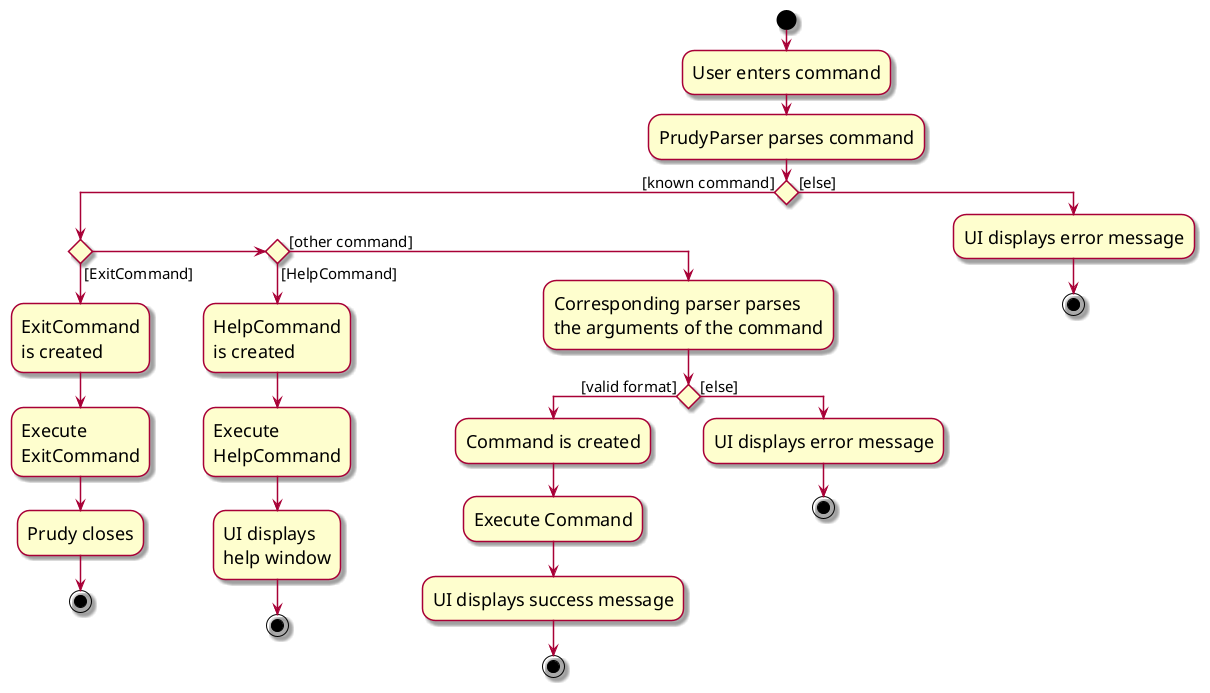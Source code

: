 @startuml
skin rose
skinparam ActivityFontSize 18
skinparam ArrowFontSize 15
start
:User enters command;
:PrudyParser parses command;

if () then ([known command])
    if () then ([ExitCommand])
        :ExitCommand
        is created;
        :Execute
        ExitCommand;
        :Prudy closes;
        stop
    elseif () then ([HelpCommand])
        :HelpCommand
        is created;
        :Execute
        HelpCommand;
        :UI displays
        help window;
        stop
    else ([other command])
        :Corresponding parser parses
        the arguments of the command;
                if () then ([valid format])
                    :Command is created;
                    :Execute Command;
                    :UI displays success message;
                    stop
                else ([else])
                    :UI displays error message;
                    stop
                endif
    endif

else ([else])
    :UI displays error message;
    stop
    endif

@enduml
